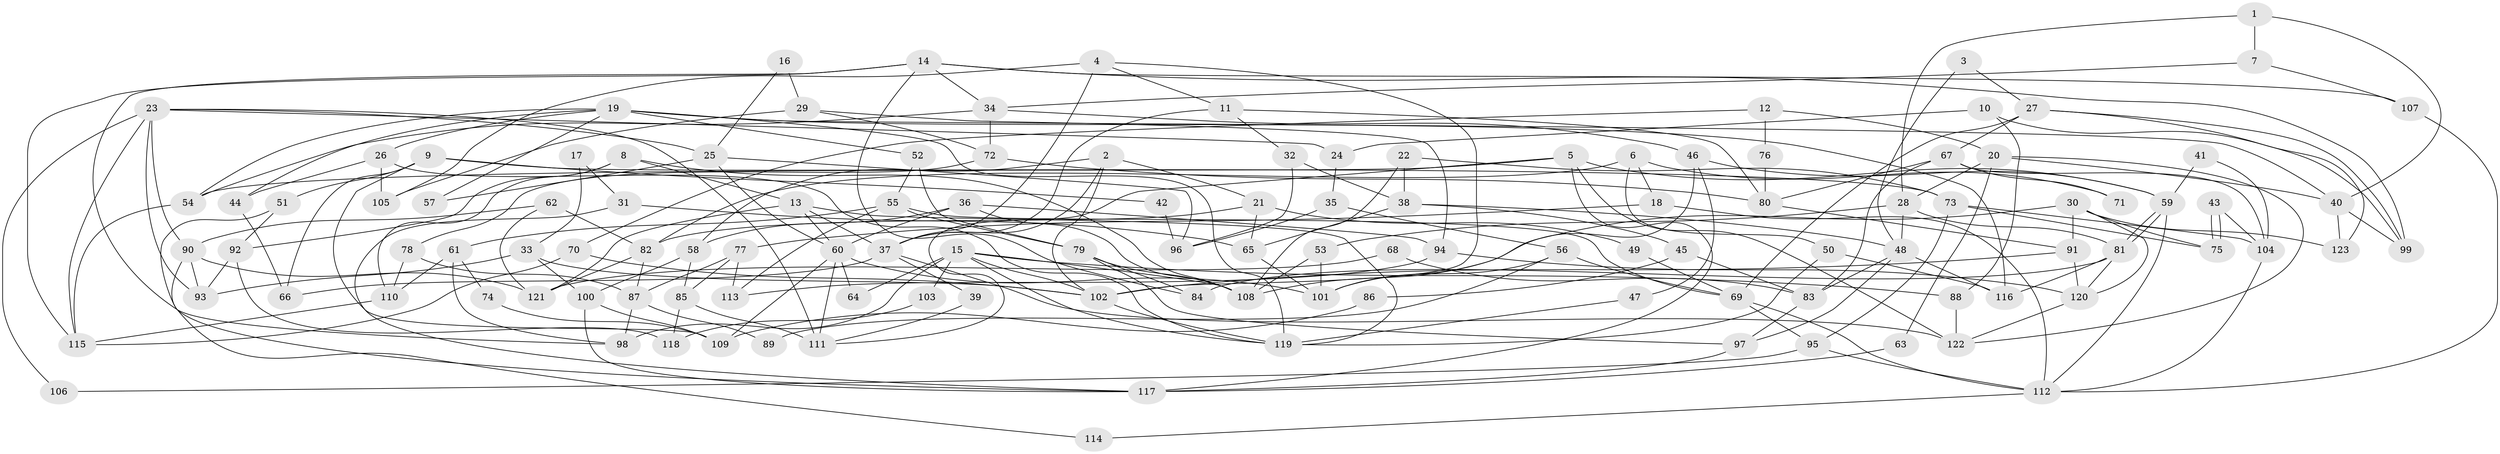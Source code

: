 // coarse degree distribution, {5: 0.20967741935483872, 6: 0.1935483870967742, 4: 0.22580645161290322, 7: 0.11290322580645161, 13: 0.016129032258064516, 3: 0.12903225806451613, 9: 0.016129032258064516, 8: 0.04838709677419355, 10: 0.04838709677419355}
// Generated by graph-tools (version 1.1) at 2025/37/03/04/25 23:37:02]
// undirected, 123 vertices, 246 edges
graph export_dot {
  node [color=gray90,style=filled];
  1;
  2;
  3;
  4;
  5;
  6;
  7;
  8;
  9;
  10;
  11;
  12;
  13;
  14;
  15;
  16;
  17;
  18;
  19;
  20;
  21;
  22;
  23;
  24;
  25;
  26;
  27;
  28;
  29;
  30;
  31;
  32;
  33;
  34;
  35;
  36;
  37;
  38;
  39;
  40;
  41;
  42;
  43;
  44;
  45;
  46;
  47;
  48;
  49;
  50;
  51;
  52;
  53;
  54;
  55;
  56;
  57;
  58;
  59;
  60;
  61;
  62;
  63;
  64;
  65;
  66;
  67;
  68;
  69;
  70;
  71;
  72;
  73;
  74;
  75;
  76;
  77;
  78;
  79;
  80;
  81;
  82;
  83;
  84;
  85;
  86;
  87;
  88;
  89;
  90;
  91;
  92;
  93;
  94;
  95;
  96;
  97;
  98;
  99;
  100;
  101;
  102;
  103;
  104;
  105;
  106;
  107;
  108;
  109;
  110;
  111;
  112;
  113;
  114;
  115;
  116;
  117;
  118;
  119;
  120;
  121;
  122;
  123;
  1 -- 40;
  1 -- 28;
  1 -- 7;
  2 -- 37;
  2 -- 58;
  2 -- 21;
  2 -- 102;
  3 -- 27;
  3 -- 48;
  4 -- 102;
  4 -- 37;
  4 -- 11;
  4 -- 105;
  5 -- 59;
  5 -- 122;
  5 -- 54;
  5 -- 111;
  5 -- 117;
  6 -- 18;
  6 -- 50;
  6 -- 71;
  6 -- 82;
  7 -- 107;
  7 -- 34;
  8 -- 92;
  8 -- 108;
  8 -- 13;
  8 -- 110;
  9 -- 73;
  9 -- 66;
  9 -- 42;
  9 -- 51;
  9 -- 109;
  10 -- 99;
  10 -- 88;
  10 -- 24;
  11 -- 32;
  11 -- 37;
  11 -- 80;
  12 -- 20;
  12 -- 70;
  12 -- 76;
  13 -- 119;
  13 -- 37;
  13 -- 60;
  13 -- 121;
  14 -- 34;
  14 -- 115;
  14 -- 84;
  14 -- 98;
  14 -- 99;
  14 -- 107;
  15 -- 108;
  15 -- 98;
  15 -- 64;
  15 -- 88;
  15 -- 102;
  15 -- 103;
  15 -- 119;
  16 -- 29;
  16 -- 25;
  17 -- 31;
  17 -- 33;
  18 -- 77;
  18 -- 112;
  19 -- 119;
  19 -- 26;
  19 -- 40;
  19 -- 44;
  19 -- 52;
  19 -- 54;
  19 -- 57;
  19 -- 116;
  20 -- 122;
  20 -- 40;
  20 -- 28;
  20 -- 63;
  21 -- 82;
  21 -- 49;
  21 -- 65;
  22 -- 38;
  22 -- 108;
  22 -- 73;
  23 -- 90;
  23 -- 115;
  23 -- 24;
  23 -- 25;
  23 -- 93;
  23 -- 106;
  23 -- 111;
  24 -- 35;
  25 -- 60;
  25 -- 57;
  25 -- 96;
  26 -- 119;
  26 -- 105;
  26 -- 44;
  27 -- 67;
  27 -- 123;
  27 -- 69;
  27 -- 99;
  28 -- 48;
  28 -- 53;
  28 -- 81;
  29 -- 72;
  29 -- 94;
  29 -- 105;
  30 -- 75;
  30 -- 120;
  30 -- 91;
  30 -- 108;
  30 -- 123;
  31 -- 65;
  31 -- 117;
  32 -- 96;
  32 -- 38;
  33 -- 100;
  33 -- 102;
  33 -- 93;
  34 -- 54;
  34 -- 46;
  34 -- 72;
  35 -- 56;
  35 -- 96;
  36 -- 108;
  36 -- 60;
  36 -- 58;
  36 -- 94;
  37 -- 39;
  37 -- 66;
  37 -- 122;
  38 -- 48;
  38 -- 65;
  38 -- 45;
  39 -- 111;
  40 -- 99;
  40 -- 123;
  41 -- 59;
  41 -- 104;
  42 -- 96;
  43 -- 104;
  43 -- 75;
  43 -- 75;
  44 -- 66;
  45 -- 83;
  45 -- 86;
  46 -- 59;
  46 -- 47;
  46 -- 101;
  47 -- 119;
  48 -- 97;
  48 -- 116;
  48 -- 83;
  49 -- 69;
  50 -- 116;
  50 -- 119;
  51 -- 117;
  51 -- 92;
  52 -- 79;
  52 -- 55;
  53 -- 101;
  53 -- 108;
  54 -- 115;
  55 -- 79;
  55 -- 61;
  55 -- 69;
  55 -- 113;
  56 -- 101;
  56 -- 69;
  56 -- 89;
  58 -- 85;
  58 -- 100;
  59 -- 81;
  59 -- 81;
  59 -- 112;
  60 -- 111;
  60 -- 64;
  60 -- 101;
  60 -- 109;
  61 -- 98;
  61 -- 74;
  61 -- 110;
  62 -- 121;
  62 -- 82;
  62 -- 90;
  63 -- 117;
  65 -- 101;
  67 -- 80;
  67 -- 83;
  67 -- 71;
  67 -- 104;
  68 -- 83;
  68 -- 121;
  69 -- 95;
  69 -- 112;
  70 -- 102;
  70 -- 115;
  72 -- 80;
  72 -- 78;
  73 -- 95;
  73 -- 75;
  73 -- 104;
  74 -- 109;
  76 -- 80;
  77 -- 87;
  77 -- 113;
  77 -- 85;
  78 -- 110;
  78 -- 87;
  79 -- 84;
  79 -- 108;
  79 -- 97;
  80 -- 91;
  81 -- 84;
  81 -- 116;
  81 -- 120;
  82 -- 121;
  82 -- 87;
  83 -- 97;
  85 -- 111;
  85 -- 118;
  86 -- 109;
  87 -- 89;
  87 -- 98;
  88 -- 122;
  90 -- 93;
  90 -- 114;
  90 -- 121;
  91 -- 102;
  91 -- 120;
  92 -- 93;
  92 -- 118;
  94 -- 120;
  94 -- 113;
  95 -- 112;
  95 -- 106;
  97 -- 117;
  100 -- 109;
  100 -- 117;
  102 -- 119;
  103 -- 118;
  104 -- 112;
  107 -- 112;
  110 -- 115;
  112 -- 114;
  120 -- 122;
}
